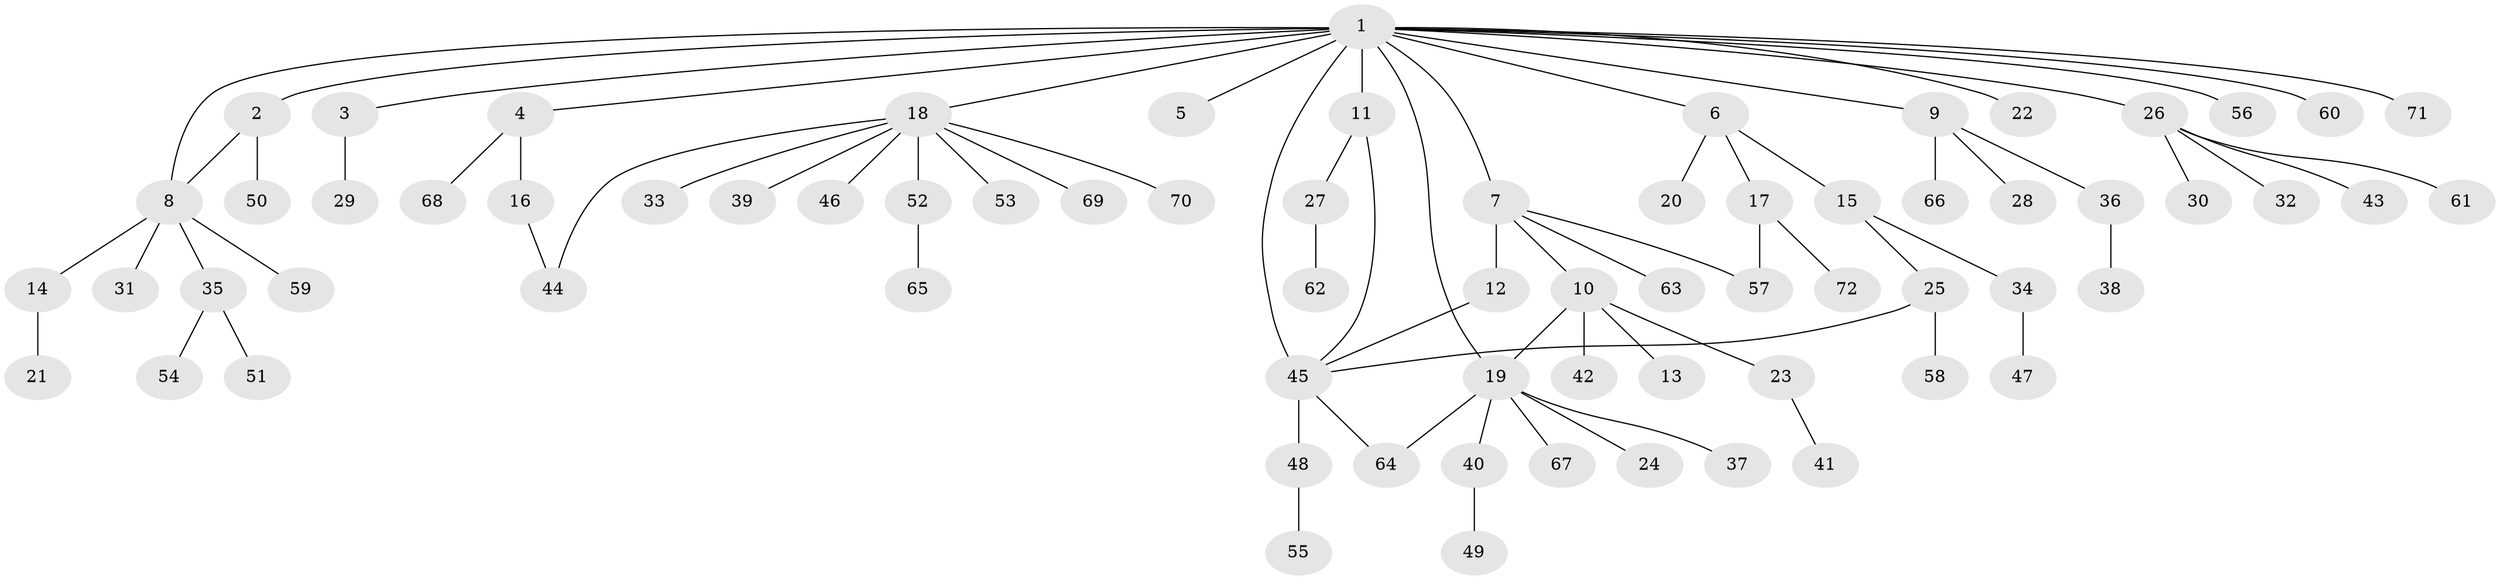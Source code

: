 // original degree distribution, {32: 0.006993006993006993, 4: 0.04895104895104895, 1: 0.6293706293706294, 2: 0.18181818181818182, 5: 0.013986013986013986, 9: 0.013986013986013986, 7: 0.006993006993006993, 6: 0.02097902097902098, 3: 0.06293706293706294, 10: 0.006993006993006993, 8: 0.006993006993006993}
// Generated by graph-tools (version 1.1) at 2025/35/03/09/25 02:35:44]
// undirected, 72 vertices, 79 edges
graph export_dot {
graph [start="1"]
  node [color=gray90,style=filled];
  1;
  2;
  3;
  4;
  5;
  6;
  7;
  8;
  9;
  10;
  11;
  12;
  13;
  14;
  15;
  16;
  17;
  18;
  19;
  20;
  21;
  22;
  23;
  24;
  25;
  26;
  27;
  28;
  29;
  30;
  31;
  32;
  33;
  34;
  35;
  36;
  37;
  38;
  39;
  40;
  41;
  42;
  43;
  44;
  45;
  46;
  47;
  48;
  49;
  50;
  51;
  52;
  53;
  54;
  55;
  56;
  57;
  58;
  59;
  60;
  61;
  62;
  63;
  64;
  65;
  66;
  67;
  68;
  69;
  70;
  71;
  72;
  1 -- 2 [weight=1.0];
  1 -- 3 [weight=1.0];
  1 -- 4 [weight=1.0];
  1 -- 5 [weight=1.0];
  1 -- 6 [weight=1.0];
  1 -- 7 [weight=1.0];
  1 -- 8 [weight=1.0];
  1 -- 9 [weight=1.0];
  1 -- 11 [weight=15.0];
  1 -- 18 [weight=1.0];
  1 -- 19 [weight=1.0];
  1 -- 22 [weight=1.0];
  1 -- 26 [weight=1.0];
  1 -- 45 [weight=1.0];
  1 -- 56 [weight=1.0];
  1 -- 60 [weight=1.0];
  1 -- 71 [weight=1.0];
  2 -- 8 [weight=1.0];
  2 -- 50 [weight=1.0];
  3 -- 29 [weight=2.0];
  4 -- 16 [weight=1.0];
  4 -- 68 [weight=1.0];
  6 -- 15 [weight=1.0];
  6 -- 17 [weight=1.0];
  6 -- 20 [weight=1.0];
  7 -- 10 [weight=1.0];
  7 -- 12 [weight=4.0];
  7 -- 57 [weight=1.0];
  7 -- 63 [weight=1.0];
  8 -- 14 [weight=1.0];
  8 -- 31 [weight=1.0];
  8 -- 35 [weight=1.0];
  8 -- 59 [weight=1.0];
  9 -- 28 [weight=1.0];
  9 -- 36 [weight=1.0];
  9 -- 66 [weight=1.0];
  10 -- 13 [weight=1.0];
  10 -- 19 [weight=1.0];
  10 -- 23 [weight=1.0];
  10 -- 42 [weight=1.0];
  11 -- 27 [weight=1.0];
  11 -- 45 [weight=1.0];
  12 -- 45 [weight=1.0];
  14 -- 21 [weight=1.0];
  15 -- 25 [weight=1.0];
  15 -- 34 [weight=1.0];
  16 -- 44 [weight=1.0];
  17 -- 57 [weight=1.0];
  17 -- 72 [weight=1.0];
  18 -- 33 [weight=1.0];
  18 -- 39 [weight=1.0];
  18 -- 44 [weight=1.0];
  18 -- 46 [weight=1.0];
  18 -- 52 [weight=1.0];
  18 -- 53 [weight=1.0];
  18 -- 69 [weight=1.0];
  18 -- 70 [weight=1.0];
  19 -- 24 [weight=1.0];
  19 -- 37 [weight=1.0];
  19 -- 40 [weight=1.0];
  19 -- 64 [weight=1.0];
  19 -- 67 [weight=1.0];
  23 -- 41 [weight=1.0];
  25 -- 45 [weight=1.0];
  25 -- 58 [weight=2.0];
  26 -- 30 [weight=1.0];
  26 -- 32 [weight=1.0];
  26 -- 43 [weight=1.0];
  26 -- 61 [weight=1.0];
  27 -- 62 [weight=2.0];
  34 -- 47 [weight=1.0];
  35 -- 51 [weight=1.0];
  35 -- 54 [weight=1.0];
  36 -- 38 [weight=4.0];
  40 -- 49 [weight=1.0];
  45 -- 48 [weight=7.0];
  45 -- 64 [weight=1.0];
  48 -- 55 [weight=1.0];
  52 -- 65 [weight=1.0];
}
